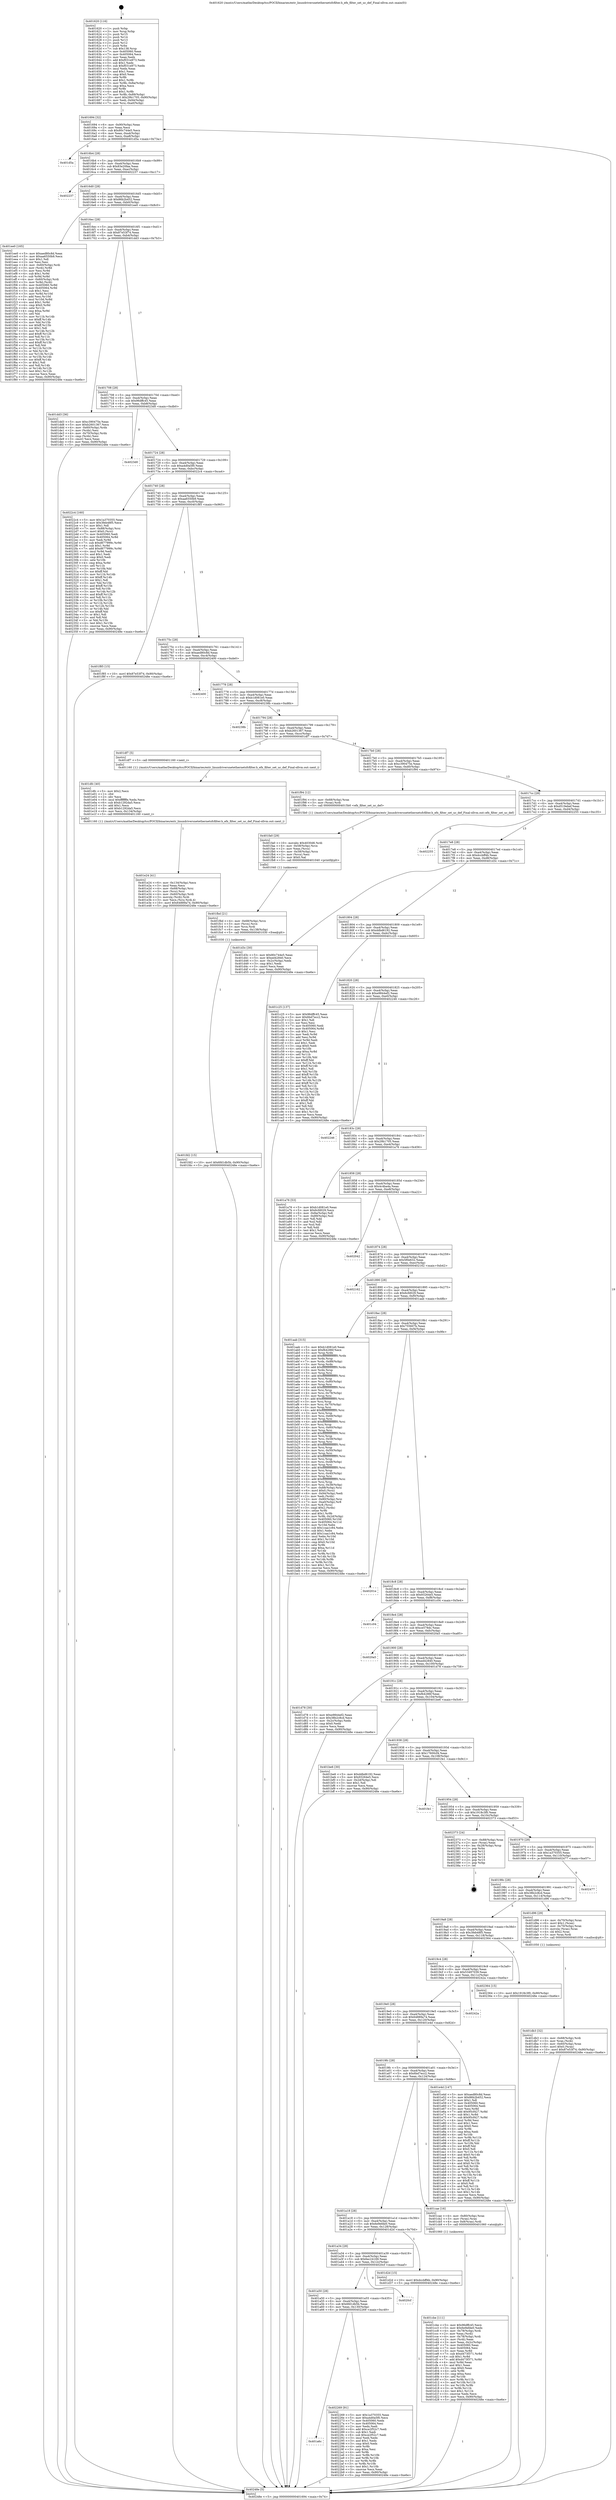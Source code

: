 digraph "0x401620" {
  label = "0x401620 (/mnt/c/Users/mathe/Desktop/tcc/POCII/binaries/extr_linuxdriversnetethernetsfcfilter.h_efx_filter_set_uc_def_Final-ollvm.out::main(0))"
  labelloc = "t"
  node[shape=record]

  Entry [label="",width=0.3,height=0.3,shape=circle,fillcolor=black,style=filled]
  "0x401694" [label="{
     0x401694 [32]\l
     | [instrs]\l
     &nbsp;&nbsp;0x401694 \<+6\>: mov -0x90(%rbp),%eax\l
     &nbsp;&nbsp;0x40169a \<+2\>: mov %eax,%ecx\l
     &nbsp;&nbsp;0x40169c \<+6\>: sub $0x80c744e5,%ecx\l
     &nbsp;&nbsp;0x4016a2 \<+6\>: mov %eax,-0xa4(%rbp)\l
     &nbsp;&nbsp;0x4016a8 \<+6\>: mov %ecx,-0xa8(%rbp)\l
     &nbsp;&nbsp;0x4016ae \<+6\>: je 0000000000401d5a \<main+0x73a\>\l
  }"]
  "0x401d5a" [label="{
     0x401d5a\l
  }", style=dashed]
  "0x4016b4" [label="{
     0x4016b4 [28]\l
     | [instrs]\l
     &nbsp;&nbsp;0x4016b4 \<+5\>: jmp 00000000004016b9 \<main+0x99\>\l
     &nbsp;&nbsp;0x4016b9 \<+6\>: mov -0xa4(%rbp),%eax\l
     &nbsp;&nbsp;0x4016bf \<+5\>: sub $0x83e20faa,%eax\l
     &nbsp;&nbsp;0x4016c4 \<+6\>: mov %eax,-0xac(%rbp)\l
     &nbsp;&nbsp;0x4016ca \<+6\>: je 0000000000402237 \<main+0xc17\>\l
  }"]
  Exit [label="",width=0.3,height=0.3,shape=circle,fillcolor=black,style=filled,peripheries=2]
  "0x402237" [label="{
     0x402237\l
  }", style=dashed]
  "0x4016d0" [label="{
     0x4016d0 [28]\l
     | [instrs]\l
     &nbsp;&nbsp;0x4016d0 \<+5\>: jmp 00000000004016d5 \<main+0xb5\>\l
     &nbsp;&nbsp;0x4016d5 \<+6\>: mov -0xa4(%rbp),%eax\l
     &nbsp;&nbsp;0x4016db \<+5\>: sub $0x86b2b452,%eax\l
     &nbsp;&nbsp;0x4016e0 \<+6\>: mov %eax,-0xb0(%rbp)\l
     &nbsp;&nbsp;0x4016e6 \<+6\>: je 0000000000401ee0 \<main+0x8c0\>\l
  }"]
  "0x401a6c" [label="{
     0x401a6c\l
  }", style=dashed]
  "0x401ee0" [label="{
     0x401ee0 [165]\l
     | [instrs]\l
     &nbsp;&nbsp;0x401ee0 \<+5\>: mov $0xaed80c8d,%eax\l
     &nbsp;&nbsp;0x401ee5 \<+5\>: mov $0xaa6550b9,%ecx\l
     &nbsp;&nbsp;0x401eea \<+2\>: mov $0x1,%dl\l
     &nbsp;&nbsp;0x401eec \<+2\>: xor %esi,%esi\l
     &nbsp;&nbsp;0x401eee \<+4\>: mov -0x60(%rbp),%rdi\l
     &nbsp;&nbsp;0x401ef2 \<+3\>: mov (%rdi),%r8d\l
     &nbsp;&nbsp;0x401ef5 \<+3\>: mov %esi,%r9d\l
     &nbsp;&nbsp;0x401ef8 \<+4\>: sub $0x1,%r9d\l
     &nbsp;&nbsp;0x401efc \<+3\>: sub %r9d,%r8d\l
     &nbsp;&nbsp;0x401eff \<+4\>: mov -0x60(%rbp),%rdi\l
     &nbsp;&nbsp;0x401f03 \<+3\>: mov %r8d,(%rdi)\l
     &nbsp;&nbsp;0x401f06 \<+8\>: mov 0x405060,%r8d\l
     &nbsp;&nbsp;0x401f0e \<+8\>: mov 0x405064,%r9d\l
     &nbsp;&nbsp;0x401f16 \<+3\>: sub $0x1,%esi\l
     &nbsp;&nbsp;0x401f19 \<+3\>: mov %r8d,%r10d\l
     &nbsp;&nbsp;0x401f1c \<+3\>: add %esi,%r10d\l
     &nbsp;&nbsp;0x401f1f \<+4\>: imul %r10d,%r8d\l
     &nbsp;&nbsp;0x401f23 \<+4\>: and $0x1,%r8d\l
     &nbsp;&nbsp;0x401f27 \<+4\>: cmp $0x0,%r8d\l
     &nbsp;&nbsp;0x401f2b \<+4\>: sete %r11b\l
     &nbsp;&nbsp;0x401f2f \<+4\>: cmp $0xa,%r9d\l
     &nbsp;&nbsp;0x401f33 \<+3\>: setl %bl\l
     &nbsp;&nbsp;0x401f36 \<+3\>: mov %r11b,%r14b\l
     &nbsp;&nbsp;0x401f39 \<+4\>: xor $0xff,%r14b\l
     &nbsp;&nbsp;0x401f3d \<+3\>: mov %bl,%r15b\l
     &nbsp;&nbsp;0x401f40 \<+4\>: xor $0xff,%r15b\l
     &nbsp;&nbsp;0x401f44 \<+3\>: xor $0x1,%dl\l
     &nbsp;&nbsp;0x401f47 \<+3\>: mov %r14b,%r12b\l
     &nbsp;&nbsp;0x401f4a \<+4\>: and $0xff,%r12b\l
     &nbsp;&nbsp;0x401f4e \<+3\>: and %dl,%r11b\l
     &nbsp;&nbsp;0x401f51 \<+3\>: mov %r15b,%r13b\l
     &nbsp;&nbsp;0x401f54 \<+4\>: and $0xff,%r13b\l
     &nbsp;&nbsp;0x401f58 \<+2\>: and %dl,%bl\l
     &nbsp;&nbsp;0x401f5a \<+3\>: or %r11b,%r12b\l
     &nbsp;&nbsp;0x401f5d \<+3\>: or %bl,%r13b\l
     &nbsp;&nbsp;0x401f60 \<+3\>: xor %r13b,%r12b\l
     &nbsp;&nbsp;0x401f63 \<+3\>: or %r15b,%r14b\l
     &nbsp;&nbsp;0x401f66 \<+4\>: xor $0xff,%r14b\l
     &nbsp;&nbsp;0x401f6a \<+3\>: or $0x1,%dl\l
     &nbsp;&nbsp;0x401f6d \<+3\>: and %dl,%r14b\l
     &nbsp;&nbsp;0x401f70 \<+3\>: or %r14b,%r12b\l
     &nbsp;&nbsp;0x401f73 \<+4\>: test $0x1,%r12b\l
     &nbsp;&nbsp;0x401f77 \<+3\>: cmovne %ecx,%eax\l
     &nbsp;&nbsp;0x401f7a \<+6\>: mov %eax,-0x90(%rbp)\l
     &nbsp;&nbsp;0x401f80 \<+5\>: jmp 000000000040248e \<main+0xe6e\>\l
  }"]
  "0x4016ec" [label="{
     0x4016ec [28]\l
     | [instrs]\l
     &nbsp;&nbsp;0x4016ec \<+5\>: jmp 00000000004016f1 \<main+0xd1\>\l
     &nbsp;&nbsp;0x4016f1 \<+6\>: mov -0xa4(%rbp),%eax\l
     &nbsp;&nbsp;0x4016f7 \<+5\>: sub $0x87e53f74,%eax\l
     &nbsp;&nbsp;0x4016fc \<+6\>: mov %eax,-0xb4(%rbp)\l
     &nbsp;&nbsp;0x401702 \<+6\>: je 0000000000401dd3 \<main+0x7b3\>\l
  }"]
  "0x402269" [label="{
     0x402269 [91]\l
     | [instrs]\l
     &nbsp;&nbsp;0x402269 \<+5\>: mov $0x1a370355,%eax\l
     &nbsp;&nbsp;0x40226e \<+5\>: mov $0xa4d0a5f0,%ecx\l
     &nbsp;&nbsp;0x402273 \<+7\>: mov 0x405060,%edx\l
     &nbsp;&nbsp;0x40227a \<+7\>: mov 0x405064,%esi\l
     &nbsp;&nbsp;0x402281 \<+2\>: mov %edx,%edi\l
     &nbsp;&nbsp;0x402283 \<+6\>: add $0xce2f52c7,%edi\l
     &nbsp;&nbsp;0x402289 \<+3\>: sub $0x1,%edi\l
     &nbsp;&nbsp;0x40228c \<+6\>: sub $0xce2f52c7,%edi\l
     &nbsp;&nbsp;0x402292 \<+3\>: imul %edi,%edx\l
     &nbsp;&nbsp;0x402295 \<+3\>: and $0x1,%edx\l
     &nbsp;&nbsp;0x402298 \<+3\>: cmp $0x0,%edx\l
     &nbsp;&nbsp;0x40229b \<+4\>: sete %r8b\l
     &nbsp;&nbsp;0x40229f \<+3\>: cmp $0xa,%esi\l
     &nbsp;&nbsp;0x4022a2 \<+4\>: setl %r9b\l
     &nbsp;&nbsp;0x4022a6 \<+3\>: mov %r8b,%r10b\l
     &nbsp;&nbsp;0x4022a9 \<+3\>: and %r9b,%r10b\l
     &nbsp;&nbsp;0x4022ac \<+3\>: xor %r9b,%r8b\l
     &nbsp;&nbsp;0x4022af \<+3\>: or %r8b,%r10b\l
     &nbsp;&nbsp;0x4022b2 \<+4\>: test $0x1,%r10b\l
     &nbsp;&nbsp;0x4022b6 \<+3\>: cmovne %ecx,%eax\l
     &nbsp;&nbsp;0x4022b9 \<+6\>: mov %eax,-0x90(%rbp)\l
     &nbsp;&nbsp;0x4022bf \<+5\>: jmp 000000000040248e \<main+0xe6e\>\l
  }"]
  "0x401dd3" [label="{
     0x401dd3 [36]\l
     | [instrs]\l
     &nbsp;&nbsp;0x401dd3 \<+5\>: mov $0xc390475e,%eax\l
     &nbsp;&nbsp;0x401dd8 \<+5\>: mov $0xb2601367,%ecx\l
     &nbsp;&nbsp;0x401ddd \<+4\>: mov -0x60(%rbp),%rdx\l
     &nbsp;&nbsp;0x401de1 \<+2\>: mov (%rdx),%esi\l
     &nbsp;&nbsp;0x401de3 \<+4\>: mov -0x70(%rbp),%rdx\l
     &nbsp;&nbsp;0x401de7 \<+2\>: cmp (%rdx),%esi\l
     &nbsp;&nbsp;0x401de9 \<+3\>: cmovl %ecx,%eax\l
     &nbsp;&nbsp;0x401dec \<+6\>: mov %eax,-0x90(%rbp)\l
     &nbsp;&nbsp;0x401df2 \<+5\>: jmp 000000000040248e \<main+0xe6e\>\l
  }"]
  "0x401708" [label="{
     0x401708 [28]\l
     | [instrs]\l
     &nbsp;&nbsp;0x401708 \<+5\>: jmp 000000000040170d \<main+0xed\>\l
     &nbsp;&nbsp;0x40170d \<+6\>: mov -0xa4(%rbp),%eax\l
     &nbsp;&nbsp;0x401713 \<+5\>: sub $0x96dffc45,%eax\l
     &nbsp;&nbsp;0x401718 \<+6\>: mov %eax,-0xb8(%rbp)\l
     &nbsp;&nbsp;0x40171e \<+6\>: je 00000000004023d0 \<main+0xdb0\>\l
  }"]
  "0x401a50" [label="{
     0x401a50 [28]\l
     | [instrs]\l
     &nbsp;&nbsp;0x401a50 \<+5\>: jmp 0000000000401a55 \<main+0x435\>\l
     &nbsp;&nbsp;0x401a55 \<+6\>: mov -0xa4(%rbp),%eax\l
     &nbsp;&nbsp;0x401a5b \<+5\>: sub $0x6fd1db5b,%eax\l
     &nbsp;&nbsp;0x401a60 \<+6\>: mov %eax,-0x130(%rbp)\l
     &nbsp;&nbsp;0x401a66 \<+6\>: je 0000000000402269 \<main+0xc49\>\l
  }"]
  "0x4023d0" [label="{
     0x4023d0\l
  }", style=dashed]
  "0x401724" [label="{
     0x401724 [28]\l
     | [instrs]\l
     &nbsp;&nbsp;0x401724 \<+5\>: jmp 0000000000401729 \<main+0x109\>\l
     &nbsp;&nbsp;0x401729 \<+6\>: mov -0xa4(%rbp),%eax\l
     &nbsp;&nbsp;0x40172f \<+5\>: sub $0xa4d0a5f0,%eax\l
     &nbsp;&nbsp;0x401734 \<+6\>: mov %eax,-0xbc(%rbp)\l
     &nbsp;&nbsp;0x40173a \<+6\>: je 00000000004022c4 \<main+0xca4\>\l
  }"]
  "0x4020cf" [label="{
     0x4020cf\l
  }", style=dashed]
  "0x4022c4" [label="{
     0x4022c4 [160]\l
     | [instrs]\l
     &nbsp;&nbsp;0x4022c4 \<+5\>: mov $0x1a370355,%eax\l
     &nbsp;&nbsp;0x4022c9 \<+5\>: mov $0x3feb48f5,%ecx\l
     &nbsp;&nbsp;0x4022ce \<+2\>: mov $0x1,%dl\l
     &nbsp;&nbsp;0x4022d0 \<+7\>: mov -0x88(%rbp),%rsi\l
     &nbsp;&nbsp;0x4022d7 \<+6\>: movl $0x0,(%rsi)\l
     &nbsp;&nbsp;0x4022dd \<+7\>: mov 0x405060,%edi\l
     &nbsp;&nbsp;0x4022e4 \<+8\>: mov 0x405064,%r8d\l
     &nbsp;&nbsp;0x4022ec \<+3\>: mov %edi,%r9d\l
     &nbsp;&nbsp;0x4022ef \<+7\>: sub $0xd677999c,%r9d\l
     &nbsp;&nbsp;0x4022f6 \<+4\>: sub $0x1,%r9d\l
     &nbsp;&nbsp;0x4022fa \<+7\>: add $0xd677999c,%r9d\l
     &nbsp;&nbsp;0x402301 \<+4\>: imul %r9d,%edi\l
     &nbsp;&nbsp;0x402305 \<+3\>: and $0x1,%edi\l
     &nbsp;&nbsp;0x402308 \<+3\>: cmp $0x0,%edi\l
     &nbsp;&nbsp;0x40230b \<+4\>: sete %r10b\l
     &nbsp;&nbsp;0x40230f \<+4\>: cmp $0xa,%r8d\l
     &nbsp;&nbsp;0x402313 \<+4\>: setl %r11b\l
     &nbsp;&nbsp;0x402317 \<+3\>: mov %r10b,%bl\l
     &nbsp;&nbsp;0x40231a \<+3\>: xor $0xff,%bl\l
     &nbsp;&nbsp;0x40231d \<+3\>: mov %r11b,%r14b\l
     &nbsp;&nbsp;0x402320 \<+4\>: xor $0xff,%r14b\l
     &nbsp;&nbsp;0x402324 \<+3\>: xor $0x1,%dl\l
     &nbsp;&nbsp;0x402327 \<+3\>: mov %bl,%r15b\l
     &nbsp;&nbsp;0x40232a \<+4\>: and $0xff,%r15b\l
     &nbsp;&nbsp;0x40232e \<+3\>: and %dl,%r10b\l
     &nbsp;&nbsp;0x402331 \<+3\>: mov %r14b,%r12b\l
     &nbsp;&nbsp;0x402334 \<+4\>: and $0xff,%r12b\l
     &nbsp;&nbsp;0x402338 \<+3\>: and %dl,%r11b\l
     &nbsp;&nbsp;0x40233b \<+3\>: or %r10b,%r15b\l
     &nbsp;&nbsp;0x40233e \<+3\>: or %r11b,%r12b\l
     &nbsp;&nbsp;0x402341 \<+3\>: xor %r12b,%r15b\l
     &nbsp;&nbsp;0x402344 \<+3\>: or %r14b,%bl\l
     &nbsp;&nbsp;0x402347 \<+3\>: xor $0xff,%bl\l
     &nbsp;&nbsp;0x40234a \<+3\>: or $0x1,%dl\l
     &nbsp;&nbsp;0x40234d \<+2\>: and %dl,%bl\l
     &nbsp;&nbsp;0x40234f \<+3\>: or %bl,%r15b\l
     &nbsp;&nbsp;0x402352 \<+4\>: test $0x1,%r15b\l
     &nbsp;&nbsp;0x402356 \<+3\>: cmovne %ecx,%eax\l
     &nbsp;&nbsp;0x402359 \<+6\>: mov %eax,-0x90(%rbp)\l
     &nbsp;&nbsp;0x40235f \<+5\>: jmp 000000000040248e \<main+0xe6e\>\l
  }"]
  "0x401740" [label="{
     0x401740 [28]\l
     | [instrs]\l
     &nbsp;&nbsp;0x401740 \<+5\>: jmp 0000000000401745 \<main+0x125\>\l
     &nbsp;&nbsp;0x401745 \<+6\>: mov -0xa4(%rbp),%eax\l
     &nbsp;&nbsp;0x40174b \<+5\>: sub $0xaa6550b9,%eax\l
     &nbsp;&nbsp;0x401750 \<+6\>: mov %eax,-0xc0(%rbp)\l
     &nbsp;&nbsp;0x401756 \<+6\>: je 0000000000401f85 \<main+0x965\>\l
  }"]
  "0x401fd2" [label="{
     0x401fd2 [15]\l
     | [instrs]\l
     &nbsp;&nbsp;0x401fd2 \<+10\>: movl $0x6fd1db5b,-0x90(%rbp)\l
     &nbsp;&nbsp;0x401fdc \<+5\>: jmp 000000000040248e \<main+0xe6e\>\l
  }"]
  "0x401f85" [label="{
     0x401f85 [15]\l
     | [instrs]\l
     &nbsp;&nbsp;0x401f85 \<+10\>: movl $0x87e53f74,-0x90(%rbp)\l
     &nbsp;&nbsp;0x401f8f \<+5\>: jmp 000000000040248e \<main+0xe6e\>\l
  }"]
  "0x40175c" [label="{
     0x40175c [28]\l
     | [instrs]\l
     &nbsp;&nbsp;0x40175c \<+5\>: jmp 0000000000401761 \<main+0x141\>\l
     &nbsp;&nbsp;0x401761 \<+6\>: mov -0xa4(%rbp),%eax\l
     &nbsp;&nbsp;0x401767 \<+5\>: sub $0xaed80c8d,%eax\l
     &nbsp;&nbsp;0x40176c \<+6\>: mov %eax,-0xc4(%rbp)\l
     &nbsp;&nbsp;0x401772 \<+6\>: je 0000000000402400 \<main+0xde0\>\l
  }"]
  "0x401fbd" [label="{
     0x401fbd [21]\l
     | [instrs]\l
     &nbsp;&nbsp;0x401fbd \<+4\>: mov -0x68(%rbp),%rcx\l
     &nbsp;&nbsp;0x401fc1 \<+3\>: mov (%rcx),%rcx\l
     &nbsp;&nbsp;0x401fc4 \<+3\>: mov %rcx,%rdi\l
     &nbsp;&nbsp;0x401fc7 \<+6\>: mov %eax,-0x138(%rbp)\l
     &nbsp;&nbsp;0x401fcd \<+5\>: call 0000000000401030 \<free@plt\>\l
     | [calls]\l
     &nbsp;&nbsp;0x401030 \{1\} (unknown)\l
  }"]
  "0x402400" [label="{
     0x402400\l
  }", style=dashed]
  "0x401778" [label="{
     0x401778 [28]\l
     | [instrs]\l
     &nbsp;&nbsp;0x401778 \<+5\>: jmp 000000000040177d \<main+0x15d\>\l
     &nbsp;&nbsp;0x40177d \<+6\>: mov -0xa4(%rbp),%eax\l
     &nbsp;&nbsp;0x401783 \<+5\>: sub $0xb1d081e0,%eax\l
     &nbsp;&nbsp;0x401788 \<+6\>: mov %eax,-0xc8(%rbp)\l
     &nbsp;&nbsp;0x40178e \<+6\>: je 000000000040238b \<main+0xd6b\>\l
  }"]
  "0x401fa0" [label="{
     0x401fa0 [29]\l
     | [instrs]\l
     &nbsp;&nbsp;0x401fa0 \<+10\>: movabs $0x4030d6,%rdi\l
     &nbsp;&nbsp;0x401faa \<+4\>: mov -0x58(%rbp),%rcx\l
     &nbsp;&nbsp;0x401fae \<+2\>: mov %eax,(%rcx)\l
     &nbsp;&nbsp;0x401fb0 \<+4\>: mov -0x58(%rbp),%rcx\l
     &nbsp;&nbsp;0x401fb4 \<+2\>: mov (%rcx),%esi\l
     &nbsp;&nbsp;0x401fb6 \<+2\>: mov $0x0,%al\l
     &nbsp;&nbsp;0x401fb8 \<+5\>: call 0000000000401040 \<printf@plt\>\l
     | [calls]\l
     &nbsp;&nbsp;0x401040 \{1\} (unknown)\l
  }"]
  "0x40238b" [label="{
     0x40238b\l
  }", style=dashed]
  "0x401794" [label="{
     0x401794 [28]\l
     | [instrs]\l
     &nbsp;&nbsp;0x401794 \<+5\>: jmp 0000000000401799 \<main+0x179\>\l
     &nbsp;&nbsp;0x401799 \<+6\>: mov -0xa4(%rbp),%eax\l
     &nbsp;&nbsp;0x40179f \<+5\>: sub $0xb2601367,%eax\l
     &nbsp;&nbsp;0x4017a4 \<+6\>: mov %eax,-0xcc(%rbp)\l
     &nbsp;&nbsp;0x4017aa \<+6\>: je 0000000000401df7 \<main+0x7d7\>\l
  }"]
  "0x401e24" [label="{
     0x401e24 [41]\l
     | [instrs]\l
     &nbsp;&nbsp;0x401e24 \<+6\>: mov -0x134(%rbp),%ecx\l
     &nbsp;&nbsp;0x401e2a \<+3\>: imul %eax,%ecx\l
     &nbsp;&nbsp;0x401e2d \<+4\>: mov -0x68(%rbp),%rsi\l
     &nbsp;&nbsp;0x401e31 \<+3\>: mov (%rsi),%rsi\l
     &nbsp;&nbsp;0x401e34 \<+4\>: mov -0x60(%rbp),%rdi\l
     &nbsp;&nbsp;0x401e38 \<+3\>: movslq (%rdi),%rdi\l
     &nbsp;&nbsp;0x401e3b \<+3\>: mov %ecx,(%rsi,%rdi,4)\l
     &nbsp;&nbsp;0x401e3e \<+10\>: movl $0x64889a74,-0x90(%rbp)\l
     &nbsp;&nbsp;0x401e48 \<+5\>: jmp 000000000040248e \<main+0xe6e\>\l
  }"]
  "0x401df7" [label="{
     0x401df7 [5]\l
     | [instrs]\l
     &nbsp;&nbsp;0x401df7 \<+5\>: call 0000000000401160 \<next_i\>\l
     | [calls]\l
     &nbsp;&nbsp;0x401160 \{1\} (/mnt/c/Users/mathe/Desktop/tcc/POCII/binaries/extr_linuxdriversnetethernetsfcfilter.h_efx_filter_set_uc_def_Final-ollvm.out::next_i)\l
  }"]
  "0x4017b0" [label="{
     0x4017b0 [28]\l
     | [instrs]\l
     &nbsp;&nbsp;0x4017b0 \<+5\>: jmp 00000000004017b5 \<main+0x195\>\l
     &nbsp;&nbsp;0x4017b5 \<+6\>: mov -0xa4(%rbp),%eax\l
     &nbsp;&nbsp;0x4017bb \<+5\>: sub $0xc390475e,%eax\l
     &nbsp;&nbsp;0x4017c0 \<+6\>: mov %eax,-0xd0(%rbp)\l
     &nbsp;&nbsp;0x4017c6 \<+6\>: je 0000000000401f94 \<main+0x974\>\l
  }"]
  "0x401dfc" [label="{
     0x401dfc [40]\l
     | [instrs]\l
     &nbsp;&nbsp;0x401dfc \<+5\>: mov $0x2,%ecx\l
     &nbsp;&nbsp;0x401e01 \<+1\>: cltd\l
     &nbsp;&nbsp;0x401e02 \<+2\>: idiv %ecx\l
     &nbsp;&nbsp;0x401e04 \<+6\>: imul $0xfffffffe,%edx,%ecx\l
     &nbsp;&nbsp;0x401e0a \<+6\>: sub $0xb1292da5,%ecx\l
     &nbsp;&nbsp;0x401e10 \<+3\>: add $0x1,%ecx\l
     &nbsp;&nbsp;0x401e13 \<+6\>: add $0xb1292da5,%ecx\l
     &nbsp;&nbsp;0x401e19 \<+6\>: mov %ecx,-0x134(%rbp)\l
     &nbsp;&nbsp;0x401e1f \<+5\>: call 0000000000401160 \<next_i\>\l
     | [calls]\l
     &nbsp;&nbsp;0x401160 \{1\} (/mnt/c/Users/mathe/Desktop/tcc/POCII/binaries/extr_linuxdriversnetethernetsfcfilter.h_efx_filter_set_uc_def_Final-ollvm.out::next_i)\l
  }"]
  "0x401f94" [label="{
     0x401f94 [12]\l
     | [instrs]\l
     &nbsp;&nbsp;0x401f94 \<+4\>: mov -0x68(%rbp),%rax\l
     &nbsp;&nbsp;0x401f98 \<+3\>: mov (%rax),%rdi\l
     &nbsp;&nbsp;0x401f9b \<+5\>: call 00000000004015b0 \<efx_filter_set_uc_def\>\l
     | [calls]\l
     &nbsp;&nbsp;0x4015b0 \{1\} (/mnt/c/Users/mathe/Desktop/tcc/POCII/binaries/extr_linuxdriversnetethernetsfcfilter.h_efx_filter_set_uc_def_Final-ollvm.out::efx_filter_set_uc_def)\l
  }"]
  "0x4017cc" [label="{
     0x4017cc [28]\l
     | [instrs]\l
     &nbsp;&nbsp;0x4017cc \<+5\>: jmp 00000000004017d1 \<main+0x1b1\>\l
     &nbsp;&nbsp;0x4017d1 \<+6\>: mov -0xa4(%rbp),%eax\l
     &nbsp;&nbsp;0x4017d7 \<+5\>: sub $0xd519ebef,%eax\l
     &nbsp;&nbsp;0x4017dc \<+6\>: mov %eax,-0xd4(%rbp)\l
     &nbsp;&nbsp;0x4017e2 \<+6\>: je 0000000000402255 \<main+0xc35\>\l
  }"]
  "0x401db3" [label="{
     0x401db3 [32]\l
     | [instrs]\l
     &nbsp;&nbsp;0x401db3 \<+4\>: mov -0x68(%rbp),%rdi\l
     &nbsp;&nbsp;0x401db7 \<+3\>: mov %rax,(%rdi)\l
     &nbsp;&nbsp;0x401dba \<+4\>: mov -0x60(%rbp),%rax\l
     &nbsp;&nbsp;0x401dbe \<+6\>: movl $0x0,(%rax)\l
     &nbsp;&nbsp;0x401dc4 \<+10\>: movl $0x87e53f74,-0x90(%rbp)\l
     &nbsp;&nbsp;0x401dce \<+5\>: jmp 000000000040248e \<main+0xe6e\>\l
  }"]
  "0x402255" [label="{
     0x402255\l
  }", style=dashed]
  "0x4017e8" [label="{
     0x4017e8 [28]\l
     | [instrs]\l
     &nbsp;&nbsp;0x4017e8 \<+5\>: jmp 00000000004017ed \<main+0x1cd\>\l
     &nbsp;&nbsp;0x4017ed \<+6\>: mov -0xa4(%rbp),%eax\l
     &nbsp;&nbsp;0x4017f3 \<+5\>: sub $0xdccbff4b,%eax\l
     &nbsp;&nbsp;0x4017f8 \<+6\>: mov %eax,-0xd8(%rbp)\l
     &nbsp;&nbsp;0x4017fe \<+6\>: je 0000000000401d3c \<main+0x71c\>\l
  }"]
  "0x401a34" [label="{
     0x401a34 [28]\l
     | [instrs]\l
     &nbsp;&nbsp;0x401a34 \<+5\>: jmp 0000000000401a39 \<main+0x419\>\l
     &nbsp;&nbsp;0x401a39 \<+6\>: mov -0xa4(%rbp),%eax\l
     &nbsp;&nbsp;0x401a3f \<+5\>: sub $0x6ec24169,%eax\l
     &nbsp;&nbsp;0x401a44 \<+6\>: mov %eax,-0x12c(%rbp)\l
     &nbsp;&nbsp;0x401a4a \<+6\>: je 00000000004020cf \<main+0xaaf\>\l
  }"]
  "0x401d3c" [label="{
     0x401d3c [30]\l
     | [instrs]\l
     &nbsp;&nbsp;0x401d3c \<+5\>: mov $0x80c744e5,%eax\l
     &nbsp;&nbsp;0x401d41 \<+5\>: mov $0xed42840,%ecx\l
     &nbsp;&nbsp;0x401d46 \<+3\>: mov -0x2c(%rbp),%edx\l
     &nbsp;&nbsp;0x401d49 \<+3\>: cmp $0x1,%edx\l
     &nbsp;&nbsp;0x401d4c \<+3\>: cmovl %ecx,%eax\l
     &nbsp;&nbsp;0x401d4f \<+6\>: mov %eax,-0x90(%rbp)\l
     &nbsp;&nbsp;0x401d55 \<+5\>: jmp 000000000040248e \<main+0xe6e\>\l
  }"]
  "0x401804" [label="{
     0x401804 [28]\l
     | [instrs]\l
     &nbsp;&nbsp;0x401804 \<+5\>: jmp 0000000000401809 \<main+0x1e9\>\l
     &nbsp;&nbsp;0x401809 \<+6\>: mov -0xa4(%rbp),%eax\l
     &nbsp;&nbsp;0x40180f \<+5\>: sub $0xddbd6192,%eax\l
     &nbsp;&nbsp;0x401814 \<+6\>: mov %eax,-0xdc(%rbp)\l
     &nbsp;&nbsp;0x40181a \<+6\>: je 0000000000401c25 \<main+0x605\>\l
  }"]
  "0x401d2d" [label="{
     0x401d2d [15]\l
     | [instrs]\l
     &nbsp;&nbsp;0x401d2d \<+10\>: movl $0xdccbff4b,-0x90(%rbp)\l
     &nbsp;&nbsp;0x401d37 \<+5\>: jmp 000000000040248e \<main+0xe6e\>\l
  }"]
  "0x401c25" [label="{
     0x401c25 [137]\l
     | [instrs]\l
     &nbsp;&nbsp;0x401c25 \<+5\>: mov $0x96dffc45,%eax\l
     &nbsp;&nbsp;0x401c2a \<+5\>: mov $0x6bd7ecc2,%ecx\l
     &nbsp;&nbsp;0x401c2f \<+2\>: mov $0x1,%dl\l
     &nbsp;&nbsp;0x401c31 \<+2\>: xor %esi,%esi\l
     &nbsp;&nbsp;0x401c33 \<+7\>: mov 0x405060,%edi\l
     &nbsp;&nbsp;0x401c3a \<+8\>: mov 0x405064,%r8d\l
     &nbsp;&nbsp;0x401c42 \<+3\>: sub $0x1,%esi\l
     &nbsp;&nbsp;0x401c45 \<+3\>: mov %edi,%r9d\l
     &nbsp;&nbsp;0x401c48 \<+3\>: add %esi,%r9d\l
     &nbsp;&nbsp;0x401c4b \<+4\>: imul %r9d,%edi\l
     &nbsp;&nbsp;0x401c4f \<+3\>: and $0x1,%edi\l
     &nbsp;&nbsp;0x401c52 \<+3\>: cmp $0x0,%edi\l
     &nbsp;&nbsp;0x401c55 \<+4\>: sete %r10b\l
     &nbsp;&nbsp;0x401c59 \<+4\>: cmp $0xa,%r8d\l
     &nbsp;&nbsp;0x401c5d \<+4\>: setl %r11b\l
     &nbsp;&nbsp;0x401c61 \<+3\>: mov %r10b,%bl\l
     &nbsp;&nbsp;0x401c64 \<+3\>: xor $0xff,%bl\l
     &nbsp;&nbsp;0x401c67 \<+3\>: mov %r11b,%r14b\l
     &nbsp;&nbsp;0x401c6a \<+4\>: xor $0xff,%r14b\l
     &nbsp;&nbsp;0x401c6e \<+3\>: xor $0x1,%dl\l
     &nbsp;&nbsp;0x401c71 \<+3\>: mov %bl,%r15b\l
     &nbsp;&nbsp;0x401c74 \<+4\>: and $0xff,%r15b\l
     &nbsp;&nbsp;0x401c78 \<+3\>: and %dl,%r10b\l
     &nbsp;&nbsp;0x401c7b \<+3\>: mov %r14b,%r12b\l
     &nbsp;&nbsp;0x401c7e \<+4\>: and $0xff,%r12b\l
     &nbsp;&nbsp;0x401c82 \<+3\>: and %dl,%r11b\l
     &nbsp;&nbsp;0x401c85 \<+3\>: or %r10b,%r15b\l
     &nbsp;&nbsp;0x401c88 \<+3\>: or %r11b,%r12b\l
     &nbsp;&nbsp;0x401c8b \<+3\>: xor %r12b,%r15b\l
     &nbsp;&nbsp;0x401c8e \<+3\>: or %r14b,%bl\l
     &nbsp;&nbsp;0x401c91 \<+3\>: xor $0xff,%bl\l
     &nbsp;&nbsp;0x401c94 \<+3\>: or $0x1,%dl\l
     &nbsp;&nbsp;0x401c97 \<+2\>: and %dl,%bl\l
     &nbsp;&nbsp;0x401c99 \<+3\>: or %bl,%r15b\l
     &nbsp;&nbsp;0x401c9c \<+4\>: test $0x1,%r15b\l
     &nbsp;&nbsp;0x401ca0 \<+3\>: cmovne %ecx,%eax\l
     &nbsp;&nbsp;0x401ca3 \<+6\>: mov %eax,-0x90(%rbp)\l
     &nbsp;&nbsp;0x401ca9 \<+5\>: jmp 000000000040248e \<main+0xe6e\>\l
  }"]
  "0x401820" [label="{
     0x401820 [28]\l
     | [instrs]\l
     &nbsp;&nbsp;0x401820 \<+5\>: jmp 0000000000401825 \<main+0x205\>\l
     &nbsp;&nbsp;0x401825 \<+6\>: mov -0xa4(%rbp),%eax\l
     &nbsp;&nbsp;0x40182b \<+5\>: sub $0xe9844ef2,%eax\l
     &nbsp;&nbsp;0x401830 \<+6\>: mov %eax,-0xe0(%rbp)\l
     &nbsp;&nbsp;0x401836 \<+6\>: je 0000000000402246 \<main+0xc26\>\l
  }"]
  "0x401cbe" [label="{
     0x401cbe [111]\l
     | [instrs]\l
     &nbsp;&nbsp;0x401cbe \<+5\>: mov $0x96dffc45,%ecx\l
     &nbsp;&nbsp;0x401cc3 \<+5\>: mov $0x6e9efde0,%edx\l
     &nbsp;&nbsp;0x401cc8 \<+4\>: mov -0x78(%rbp),%rdi\l
     &nbsp;&nbsp;0x401ccc \<+2\>: mov %eax,(%rdi)\l
     &nbsp;&nbsp;0x401cce \<+4\>: mov -0x78(%rbp),%rdi\l
     &nbsp;&nbsp;0x401cd2 \<+2\>: mov (%rdi),%eax\l
     &nbsp;&nbsp;0x401cd4 \<+3\>: mov %eax,-0x2c(%rbp)\l
     &nbsp;&nbsp;0x401cd7 \<+7\>: mov 0x405060,%eax\l
     &nbsp;&nbsp;0x401cde \<+7\>: mov 0x405064,%esi\l
     &nbsp;&nbsp;0x401ce5 \<+3\>: mov %eax,%r8d\l
     &nbsp;&nbsp;0x401ce8 \<+7\>: sub $0xd473f371,%r8d\l
     &nbsp;&nbsp;0x401cef \<+4\>: sub $0x1,%r8d\l
     &nbsp;&nbsp;0x401cf3 \<+7\>: add $0xd473f371,%r8d\l
     &nbsp;&nbsp;0x401cfa \<+4\>: imul %r8d,%eax\l
     &nbsp;&nbsp;0x401cfe \<+3\>: and $0x1,%eax\l
     &nbsp;&nbsp;0x401d01 \<+3\>: cmp $0x0,%eax\l
     &nbsp;&nbsp;0x401d04 \<+4\>: sete %r9b\l
     &nbsp;&nbsp;0x401d08 \<+3\>: cmp $0xa,%esi\l
     &nbsp;&nbsp;0x401d0b \<+4\>: setl %r10b\l
     &nbsp;&nbsp;0x401d0f \<+3\>: mov %r9b,%r11b\l
     &nbsp;&nbsp;0x401d12 \<+3\>: and %r10b,%r11b\l
     &nbsp;&nbsp;0x401d15 \<+3\>: xor %r10b,%r9b\l
     &nbsp;&nbsp;0x401d18 \<+3\>: or %r9b,%r11b\l
     &nbsp;&nbsp;0x401d1b \<+4\>: test $0x1,%r11b\l
     &nbsp;&nbsp;0x401d1f \<+3\>: cmovne %edx,%ecx\l
     &nbsp;&nbsp;0x401d22 \<+6\>: mov %ecx,-0x90(%rbp)\l
     &nbsp;&nbsp;0x401d28 \<+5\>: jmp 000000000040248e \<main+0xe6e\>\l
  }"]
  "0x402246" [label="{
     0x402246\l
  }", style=dashed]
  "0x40183c" [label="{
     0x40183c [28]\l
     | [instrs]\l
     &nbsp;&nbsp;0x40183c \<+5\>: jmp 0000000000401841 \<main+0x221\>\l
     &nbsp;&nbsp;0x401841 \<+6\>: mov -0xa4(%rbp),%eax\l
     &nbsp;&nbsp;0x401847 \<+5\>: sub $0x29b1705,%eax\l
     &nbsp;&nbsp;0x40184c \<+6\>: mov %eax,-0xe4(%rbp)\l
     &nbsp;&nbsp;0x401852 \<+6\>: je 0000000000401a76 \<main+0x456\>\l
  }"]
  "0x401a18" [label="{
     0x401a18 [28]\l
     | [instrs]\l
     &nbsp;&nbsp;0x401a18 \<+5\>: jmp 0000000000401a1d \<main+0x3fd\>\l
     &nbsp;&nbsp;0x401a1d \<+6\>: mov -0xa4(%rbp),%eax\l
     &nbsp;&nbsp;0x401a23 \<+5\>: sub $0x6e9efde0,%eax\l
     &nbsp;&nbsp;0x401a28 \<+6\>: mov %eax,-0x128(%rbp)\l
     &nbsp;&nbsp;0x401a2e \<+6\>: je 0000000000401d2d \<main+0x70d\>\l
  }"]
  "0x401a76" [label="{
     0x401a76 [53]\l
     | [instrs]\l
     &nbsp;&nbsp;0x401a76 \<+5\>: mov $0xb1d081e0,%eax\l
     &nbsp;&nbsp;0x401a7b \<+5\>: mov $0x6cfd029,%ecx\l
     &nbsp;&nbsp;0x401a80 \<+6\>: mov -0x8a(%rbp),%dl\l
     &nbsp;&nbsp;0x401a86 \<+7\>: mov -0x89(%rbp),%sil\l
     &nbsp;&nbsp;0x401a8d \<+3\>: mov %dl,%dil\l
     &nbsp;&nbsp;0x401a90 \<+3\>: and %sil,%dil\l
     &nbsp;&nbsp;0x401a93 \<+3\>: xor %sil,%dl\l
     &nbsp;&nbsp;0x401a96 \<+3\>: or %dl,%dil\l
     &nbsp;&nbsp;0x401a99 \<+4\>: test $0x1,%dil\l
     &nbsp;&nbsp;0x401a9d \<+3\>: cmovne %ecx,%eax\l
     &nbsp;&nbsp;0x401aa0 \<+6\>: mov %eax,-0x90(%rbp)\l
     &nbsp;&nbsp;0x401aa6 \<+5\>: jmp 000000000040248e \<main+0xe6e\>\l
  }"]
  "0x401858" [label="{
     0x401858 [28]\l
     | [instrs]\l
     &nbsp;&nbsp;0x401858 \<+5\>: jmp 000000000040185d \<main+0x23d\>\l
     &nbsp;&nbsp;0x40185d \<+6\>: mov -0xa4(%rbp),%eax\l
     &nbsp;&nbsp;0x401863 \<+5\>: sub $0x4c4ba4a,%eax\l
     &nbsp;&nbsp;0x401868 \<+6\>: mov %eax,-0xe8(%rbp)\l
     &nbsp;&nbsp;0x40186e \<+6\>: je 0000000000402042 \<main+0xa22\>\l
  }"]
  "0x40248e" [label="{
     0x40248e [5]\l
     | [instrs]\l
     &nbsp;&nbsp;0x40248e \<+5\>: jmp 0000000000401694 \<main+0x74\>\l
  }"]
  "0x401620" [label="{
     0x401620 [116]\l
     | [instrs]\l
     &nbsp;&nbsp;0x401620 \<+1\>: push %rbp\l
     &nbsp;&nbsp;0x401621 \<+3\>: mov %rsp,%rbp\l
     &nbsp;&nbsp;0x401624 \<+2\>: push %r15\l
     &nbsp;&nbsp;0x401626 \<+2\>: push %r14\l
     &nbsp;&nbsp;0x401628 \<+2\>: push %r13\l
     &nbsp;&nbsp;0x40162a \<+2\>: push %r12\l
     &nbsp;&nbsp;0x40162c \<+1\>: push %rbx\l
     &nbsp;&nbsp;0x40162d \<+7\>: sub $0x138,%rsp\l
     &nbsp;&nbsp;0x401634 \<+7\>: mov 0x405060,%eax\l
     &nbsp;&nbsp;0x40163b \<+7\>: mov 0x405064,%ecx\l
     &nbsp;&nbsp;0x401642 \<+2\>: mov %eax,%edx\l
     &nbsp;&nbsp;0x401644 \<+6\>: add $0xf031e973,%edx\l
     &nbsp;&nbsp;0x40164a \<+3\>: sub $0x1,%edx\l
     &nbsp;&nbsp;0x40164d \<+6\>: sub $0xf031e973,%edx\l
     &nbsp;&nbsp;0x401653 \<+3\>: imul %edx,%eax\l
     &nbsp;&nbsp;0x401656 \<+3\>: and $0x1,%eax\l
     &nbsp;&nbsp;0x401659 \<+3\>: cmp $0x0,%eax\l
     &nbsp;&nbsp;0x40165c \<+4\>: sete %r8b\l
     &nbsp;&nbsp;0x401660 \<+4\>: and $0x1,%r8b\l
     &nbsp;&nbsp;0x401664 \<+7\>: mov %r8b,-0x8a(%rbp)\l
     &nbsp;&nbsp;0x40166b \<+3\>: cmp $0xa,%ecx\l
     &nbsp;&nbsp;0x40166e \<+4\>: setl %r8b\l
     &nbsp;&nbsp;0x401672 \<+4\>: and $0x1,%r8b\l
     &nbsp;&nbsp;0x401676 \<+7\>: mov %r8b,-0x89(%rbp)\l
     &nbsp;&nbsp;0x40167d \<+10\>: movl $0x29b1705,-0x90(%rbp)\l
     &nbsp;&nbsp;0x401687 \<+6\>: mov %edi,-0x94(%rbp)\l
     &nbsp;&nbsp;0x40168d \<+7\>: mov %rsi,-0xa0(%rbp)\l
  }"]
  "0x401cae" [label="{
     0x401cae [16]\l
     | [instrs]\l
     &nbsp;&nbsp;0x401cae \<+4\>: mov -0x80(%rbp),%rax\l
     &nbsp;&nbsp;0x401cb2 \<+3\>: mov (%rax),%rax\l
     &nbsp;&nbsp;0x401cb5 \<+4\>: mov 0x8(%rax),%rdi\l
     &nbsp;&nbsp;0x401cb9 \<+5\>: call 0000000000401060 \<atoi@plt\>\l
     | [calls]\l
     &nbsp;&nbsp;0x401060 \{1\} (unknown)\l
  }"]
  "0x402042" [label="{
     0x402042\l
  }", style=dashed]
  "0x401874" [label="{
     0x401874 [28]\l
     | [instrs]\l
     &nbsp;&nbsp;0x401874 \<+5\>: jmp 0000000000401879 \<main+0x259\>\l
     &nbsp;&nbsp;0x401879 \<+6\>: mov -0xa4(%rbp),%eax\l
     &nbsp;&nbsp;0x40187f \<+5\>: sub $0x5f0e632,%eax\l
     &nbsp;&nbsp;0x401884 \<+6\>: mov %eax,-0xec(%rbp)\l
     &nbsp;&nbsp;0x40188a \<+6\>: je 0000000000402162 \<main+0xb42\>\l
  }"]
  "0x4019fc" [label="{
     0x4019fc [28]\l
     | [instrs]\l
     &nbsp;&nbsp;0x4019fc \<+5\>: jmp 0000000000401a01 \<main+0x3e1\>\l
     &nbsp;&nbsp;0x401a01 \<+6\>: mov -0xa4(%rbp),%eax\l
     &nbsp;&nbsp;0x401a07 \<+5\>: sub $0x6bd7ecc2,%eax\l
     &nbsp;&nbsp;0x401a0c \<+6\>: mov %eax,-0x124(%rbp)\l
     &nbsp;&nbsp;0x401a12 \<+6\>: je 0000000000401cae \<main+0x68e\>\l
  }"]
  "0x402162" [label="{
     0x402162\l
  }", style=dashed]
  "0x401890" [label="{
     0x401890 [28]\l
     | [instrs]\l
     &nbsp;&nbsp;0x401890 \<+5\>: jmp 0000000000401895 \<main+0x275\>\l
     &nbsp;&nbsp;0x401895 \<+6\>: mov -0xa4(%rbp),%eax\l
     &nbsp;&nbsp;0x40189b \<+5\>: sub $0x6cfd029,%eax\l
     &nbsp;&nbsp;0x4018a0 \<+6\>: mov %eax,-0xf0(%rbp)\l
     &nbsp;&nbsp;0x4018a6 \<+6\>: je 0000000000401aab \<main+0x48b\>\l
  }"]
  "0x401e4d" [label="{
     0x401e4d [147]\l
     | [instrs]\l
     &nbsp;&nbsp;0x401e4d \<+5\>: mov $0xaed80c8d,%eax\l
     &nbsp;&nbsp;0x401e52 \<+5\>: mov $0x86b2b452,%ecx\l
     &nbsp;&nbsp;0x401e57 \<+2\>: mov $0x1,%dl\l
     &nbsp;&nbsp;0x401e59 \<+7\>: mov 0x405060,%esi\l
     &nbsp;&nbsp;0x401e60 \<+7\>: mov 0x405064,%edi\l
     &nbsp;&nbsp;0x401e67 \<+3\>: mov %esi,%r8d\l
     &nbsp;&nbsp;0x401e6a \<+7\>: add $0x95cf427,%r8d\l
     &nbsp;&nbsp;0x401e71 \<+4\>: sub $0x1,%r8d\l
     &nbsp;&nbsp;0x401e75 \<+7\>: sub $0x95cf427,%r8d\l
     &nbsp;&nbsp;0x401e7c \<+4\>: imul %r8d,%esi\l
     &nbsp;&nbsp;0x401e80 \<+3\>: and $0x1,%esi\l
     &nbsp;&nbsp;0x401e83 \<+3\>: cmp $0x0,%esi\l
     &nbsp;&nbsp;0x401e86 \<+4\>: sete %r9b\l
     &nbsp;&nbsp;0x401e8a \<+3\>: cmp $0xa,%edi\l
     &nbsp;&nbsp;0x401e8d \<+4\>: setl %r10b\l
     &nbsp;&nbsp;0x401e91 \<+3\>: mov %r9b,%r11b\l
     &nbsp;&nbsp;0x401e94 \<+4\>: xor $0xff,%r11b\l
     &nbsp;&nbsp;0x401e98 \<+3\>: mov %r10b,%bl\l
     &nbsp;&nbsp;0x401e9b \<+3\>: xor $0xff,%bl\l
     &nbsp;&nbsp;0x401e9e \<+3\>: xor $0x0,%dl\l
     &nbsp;&nbsp;0x401ea1 \<+3\>: mov %r11b,%r14b\l
     &nbsp;&nbsp;0x401ea4 \<+4\>: and $0x0,%r14b\l
     &nbsp;&nbsp;0x401ea8 \<+3\>: and %dl,%r9b\l
     &nbsp;&nbsp;0x401eab \<+3\>: mov %bl,%r15b\l
     &nbsp;&nbsp;0x401eae \<+4\>: and $0x0,%r15b\l
     &nbsp;&nbsp;0x401eb2 \<+3\>: and %dl,%r10b\l
     &nbsp;&nbsp;0x401eb5 \<+3\>: or %r9b,%r14b\l
     &nbsp;&nbsp;0x401eb8 \<+3\>: or %r10b,%r15b\l
     &nbsp;&nbsp;0x401ebb \<+3\>: xor %r15b,%r14b\l
     &nbsp;&nbsp;0x401ebe \<+3\>: or %bl,%r11b\l
     &nbsp;&nbsp;0x401ec1 \<+4\>: xor $0xff,%r11b\l
     &nbsp;&nbsp;0x401ec5 \<+3\>: or $0x0,%dl\l
     &nbsp;&nbsp;0x401ec8 \<+3\>: and %dl,%r11b\l
     &nbsp;&nbsp;0x401ecb \<+3\>: or %r11b,%r14b\l
     &nbsp;&nbsp;0x401ece \<+4\>: test $0x1,%r14b\l
     &nbsp;&nbsp;0x401ed2 \<+3\>: cmovne %ecx,%eax\l
     &nbsp;&nbsp;0x401ed5 \<+6\>: mov %eax,-0x90(%rbp)\l
     &nbsp;&nbsp;0x401edb \<+5\>: jmp 000000000040248e \<main+0xe6e\>\l
  }"]
  "0x401aab" [label="{
     0x401aab [315]\l
     | [instrs]\l
     &nbsp;&nbsp;0x401aab \<+5\>: mov $0xb1d081e0,%eax\l
     &nbsp;&nbsp;0x401ab0 \<+5\>: mov $0xfb4286f,%ecx\l
     &nbsp;&nbsp;0x401ab5 \<+3\>: mov %rsp,%rdx\l
     &nbsp;&nbsp;0x401ab8 \<+4\>: add $0xfffffffffffffff0,%rdx\l
     &nbsp;&nbsp;0x401abc \<+3\>: mov %rdx,%rsp\l
     &nbsp;&nbsp;0x401abf \<+7\>: mov %rdx,-0x88(%rbp)\l
     &nbsp;&nbsp;0x401ac6 \<+3\>: mov %rsp,%rdx\l
     &nbsp;&nbsp;0x401ac9 \<+4\>: add $0xfffffffffffffff0,%rdx\l
     &nbsp;&nbsp;0x401acd \<+3\>: mov %rdx,%rsp\l
     &nbsp;&nbsp;0x401ad0 \<+3\>: mov %rsp,%rsi\l
     &nbsp;&nbsp;0x401ad3 \<+4\>: add $0xfffffffffffffff0,%rsi\l
     &nbsp;&nbsp;0x401ad7 \<+3\>: mov %rsi,%rsp\l
     &nbsp;&nbsp;0x401ada \<+4\>: mov %rsi,-0x80(%rbp)\l
     &nbsp;&nbsp;0x401ade \<+3\>: mov %rsp,%rsi\l
     &nbsp;&nbsp;0x401ae1 \<+4\>: add $0xfffffffffffffff0,%rsi\l
     &nbsp;&nbsp;0x401ae5 \<+3\>: mov %rsi,%rsp\l
     &nbsp;&nbsp;0x401ae8 \<+4\>: mov %rsi,-0x78(%rbp)\l
     &nbsp;&nbsp;0x401aec \<+3\>: mov %rsp,%rsi\l
     &nbsp;&nbsp;0x401aef \<+4\>: add $0xfffffffffffffff0,%rsi\l
     &nbsp;&nbsp;0x401af3 \<+3\>: mov %rsi,%rsp\l
     &nbsp;&nbsp;0x401af6 \<+4\>: mov %rsi,-0x70(%rbp)\l
     &nbsp;&nbsp;0x401afa \<+3\>: mov %rsp,%rsi\l
     &nbsp;&nbsp;0x401afd \<+4\>: add $0xfffffffffffffff0,%rsi\l
     &nbsp;&nbsp;0x401b01 \<+3\>: mov %rsi,%rsp\l
     &nbsp;&nbsp;0x401b04 \<+4\>: mov %rsi,-0x68(%rbp)\l
     &nbsp;&nbsp;0x401b08 \<+3\>: mov %rsp,%rsi\l
     &nbsp;&nbsp;0x401b0b \<+4\>: add $0xfffffffffffffff0,%rsi\l
     &nbsp;&nbsp;0x401b0f \<+3\>: mov %rsi,%rsp\l
     &nbsp;&nbsp;0x401b12 \<+4\>: mov %rsi,-0x60(%rbp)\l
     &nbsp;&nbsp;0x401b16 \<+3\>: mov %rsp,%rsi\l
     &nbsp;&nbsp;0x401b19 \<+4\>: add $0xfffffffffffffff0,%rsi\l
     &nbsp;&nbsp;0x401b1d \<+3\>: mov %rsi,%rsp\l
     &nbsp;&nbsp;0x401b20 \<+4\>: mov %rsi,-0x58(%rbp)\l
     &nbsp;&nbsp;0x401b24 \<+3\>: mov %rsp,%rsi\l
     &nbsp;&nbsp;0x401b27 \<+4\>: add $0xfffffffffffffff0,%rsi\l
     &nbsp;&nbsp;0x401b2b \<+3\>: mov %rsi,%rsp\l
     &nbsp;&nbsp;0x401b2e \<+4\>: mov %rsi,-0x50(%rbp)\l
     &nbsp;&nbsp;0x401b32 \<+3\>: mov %rsp,%rsi\l
     &nbsp;&nbsp;0x401b35 \<+4\>: add $0xfffffffffffffff0,%rsi\l
     &nbsp;&nbsp;0x401b39 \<+3\>: mov %rsi,%rsp\l
     &nbsp;&nbsp;0x401b3c \<+4\>: mov %rsi,-0x48(%rbp)\l
     &nbsp;&nbsp;0x401b40 \<+3\>: mov %rsp,%rsi\l
     &nbsp;&nbsp;0x401b43 \<+4\>: add $0xfffffffffffffff0,%rsi\l
     &nbsp;&nbsp;0x401b47 \<+3\>: mov %rsi,%rsp\l
     &nbsp;&nbsp;0x401b4a \<+4\>: mov %rsi,-0x40(%rbp)\l
     &nbsp;&nbsp;0x401b4e \<+3\>: mov %rsp,%rsi\l
     &nbsp;&nbsp;0x401b51 \<+4\>: add $0xfffffffffffffff0,%rsi\l
     &nbsp;&nbsp;0x401b55 \<+3\>: mov %rsi,%rsp\l
     &nbsp;&nbsp;0x401b58 \<+4\>: mov %rsi,-0x38(%rbp)\l
     &nbsp;&nbsp;0x401b5c \<+7\>: mov -0x88(%rbp),%rsi\l
     &nbsp;&nbsp;0x401b63 \<+6\>: movl $0x0,(%rsi)\l
     &nbsp;&nbsp;0x401b69 \<+6\>: mov -0x94(%rbp),%edi\l
     &nbsp;&nbsp;0x401b6f \<+2\>: mov %edi,(%rdx)\l
     &nbsp;&nbsp;0x401b71 \<+4\>: mov -0x80(%rbp),%rsi\l
     &nbsp;&nbsp;0x401b75 \<+7\>: mov -0xa0(%rbp),%r8\l
     &nbsp;&nbsp;0x401b7c \<+3\>: mov %r8,(%rsi)\l
     &nbsp;&nbsp;0x401b7f \<+3\>: cmpl $0x2,(%rdx)\l
     &nbsp;&nbsp;0x401b82 \<+4\>: setne %r9b\l
     &nbsp;&nbsp;0x401b86 \<+4\>: and $0x1,%r9b\l
     &nbsp;&nbsp;0x401b8a \<+4\>: mov %r9b,-0x2d(%rbp)\l
     &nbsp;&nbsp;0x401b8e \<+8\>: mov 0x405060,%r10d\l
     &nbsp;&nbsp;0x401b96 \<+8\>: mov 0x405064,%r11d\l
     &nbsp;&nbsp;0x401b9e \<+3\>: mov %r10d,%ebx\l
     &nbsp;&nbsp;0x401ba1 \<+6\>: sub $0x1caa1c84,%ebx\l
     &nbsp;&nbsp;0x401ba7 \<+3\>: sub $0x1,%ebx\l
     &nbsp;&nbsp;0x401baa \<+6\>: add $0x1caa1c84,%ebx\l
     &nbsp;&nbsp;0x401bb0 \<+4\>: imul %ebx,%r10d\l
     &nbsp;&nbsp;0x401bb4 \<+4\>: and $0x1,%r10d\l
     &nbsp;&nbsp;0x401bb8 \<+4\>: cmp $0x0,%r10d\l
     &nbsp;&nbsp;0x401bbc \<+4\>: sete %r9b\l
     &nbsp;&nbsp;0x401bc0 \<+4\>: cmp $0xa,%r11d\l
     &nbsp;&nbsp;0x401bc4 \<+4\>: setl %r14b\l
     &nbsp;&nbsp;0x401bc8 \<+3\>: mov %r9b,%r15b\l
     &nbsp;&nbsp;0x401bcb \<+3\>: and %r14b,%r15b\l
     &nbsp;&nbsp;0x401bce \<+3\>: xor %r14b,%r9b\l
     &nbsp;&nbsp;0x401bd1 \<+3\>: or %r9b,%r15b\l
     &nbsp;&nbsp;0x401bd4 \<+4\>: test $0x1,%r15b\l
     &nbsp;&nbsp;0x401bd8 \<+3\>: cmovne %ecx,%eax\l
     &nbsp;&nbsp;0x401bdb \<+6\>: mov %eax,-0x90(%rbp)\l
     &nbsp;&nbsp;0x401be1 \<+5\>: jmp 000000000040248e \<main+0xe6e\>\l
  }"]
  "0x4018ac" [label="{
     0x4018ac [28]\l
     | [instrs]\l
     &nbsp;&nbsp;0x4018ac \<+5\>: jmp 00000000004018b1 \<main+0x291\>\l
     &nbsp;&nbsp;0x4018b1 \<+6\>: mov -0xa4(%rbp),%eax\l
     &nbsp;&nbsp;0x4018b7 \<+5\>: sub $0x755607b,%eax\l
     &nbsp;&nbsp;0x4018bc \<+6\>: mov %eax,-0xf4(%rbp)\l
     &nbsp;&nbsp;0x4018c2 \<+6\>: je 000000000040201e \<main+0x9fe\>\l
  }"]
  "0x4019e0" [label="{
     0x4019e0 [28]\l
     | [instrs]\l
     &nbsp;&nbsp;0x4019e0 \<+5\>: jmp 00000000004019e5 \<main+0x3c5\>\l
     &nbsp;&nbsp;0x4019e5 \<+6\>: mov -0xa4(%rbp),%eax\l
     &nbsp;&nbsp;0x4019eb \<+5\>: sub $0x64889a74,%eax\l
     &nbsp;&nbsp;0x4019f0 \<+6\>: mov %eax,-0x120(%rbp)\l
     &nbsp;&nbsp;0x4019f6 \<+6\>: je 0000000000401e4d \<main+0x82d\>\l
  }"]
  "0x40242a" [label="{
     0x40242a\l
  }", style=dashed]
  "0x40201e" [label="{
     0x40201e\l
  }", style=dashed]
  "0x4018c8" [label="{
     0x4018c8 [28]\l
     | [instrs]\l
     &nbsp;&nbsp;0x4018c8 \<+5\>: jmp 00000000004018cd \<main+0x2ad\>\l
     &nbsp;&nbsp;0x4018cd \<+6\>: mov -0xa4(%rbp),%eax\l
     &nbsp;&nbsp;0x4018d3 \<+5\>: sub $0x93264e5,%eax\l
     &nbsp;&nbsp;0x4018d8 \<+6\>: mov %eax,-0xf8(%rbp)\l
     &nbsp;&nbsp;0x4018de \<+6\>: je 0000000000401c04 \<main+0x5e4\>\l
  }"]
  "0x4019c4" [label="{
     0x4019c4 [28]\l
     | [instrs]\l
     &nbsp;&nbsp;0x4019c4 \<+5\>: jmp 00000000004019c9 \<main+0x3a9\>\l
     &nbsp;&nbsp;0x4019c9 \<+6\>: mov -0xa4(%rbp),%eax\l
     &nbsp;&nbsp;0x4019cf \<+5\>: sub $0x53497039,%eax\l
     &nbsp;&nbsp;0x4019d4 \<+6\>: mov %eax,-0x11c(%rbp)\l
     &nbsp;&nbsp;0x4019da \<+6\>: je 000000000040242a \<main+0xe0a\>\l
  }"]
  "0x401c04" [label="{
     0x401c04\l
  }", style=dashed]
  "0x4018e4" [label="{
     0x4018e4 [28]\l
     | [instrs]\l
     &nbsp;&nbsp;0x4018e4 \<+5\>: jmp 00000000004018e9 \<main+0x2c9\>\l
     &nbsp;&nbsp;0x4018e9 \<+6\>: mov -0xa4(%rbp),%eax\l
     &nbsp;&nbsp;0x4018ef \<+5\>: sub $0xce578dc,%eax\l
     &nbsp;&nbsp;0x4018f4 \<+6\>: mov %eax,-0xfc(%rbp)\l
     &nbsp;&nbsp;0x4018fa \<+6\>: je 00000000004020a5 \<main+0xa85\>\l
  }"]
  "0x402364" [label="{
     0x402364 [15]\l
     | [instrs]\l
     &nbsp;&nbsp;0x402364 \<+10\>: movl $0x1918c3f0,-0x90(%rbp)\l
     &nbsp;&nbsp;0x40236e \<+5\>: jmp 000000000040248e \<main+0xe6e\>\l
  }"]
  "0x4020a5" [label="{
     0x4020a5\l
  }", style=dashed]
  "0x401900" [label="{
     0x401900 [28]\l
     | [instrs]\l
     &nbsp;&nbsp;0x401900 \<+5\>: jmp 0000000000401905 \<main+0x2e5\>\l
     &nbsp;&nbsp;0x401905 \<+6\>: mov -0xa4(%rbp),%eax\l
     &nbsp;&nbsp;0x40190b \<+5\>: sub $0xed42840,%eax\l
     &nbsp;&nbsp;0x401910 \<+6\>: mov %eax,-0x100(%rbp)\l
     &nbsp;&nbsp;0x401916 \<+6\>: je 0000000000401d78 \<main+0x758\>\l
  }"]
  "0x4019a8" [label="{
     0x4019a8 [28]\l
     | [instrs]\l
     &nbsp;&nbsp;0x4019a8 \<+5\>: jmp 00000000004019ad \<main+0x38d\>\l
     &nbsp;&nbsp;0x4019ad \<+6\>: mov -0xa4(%rbp),%eax\l
     &nbsp;&nbsp;0x4019b3 \<+5\>: sub $0x3feb48f5,%eax\l
     &nbsp;&nbsp;0x4019b8 \<+6\>: mov %eax,-0x118(%rbp)\l
     &nbsp;&nbsp;0x4019be \<+6\>: je 0000000000402364 \<main+0xd44\>\l
  }"]
  "0x401d78" [label="{
     0x401d78 [30]\l
     | [instrs]\l
     &nbsp;&nbsp;0x401d78 \<+5\>: mov $0xe9844ef2,%eax\l
     &nbsp;&nbsp;0x401d7d \<+5\>: mov $0x38b2c8cd,%ecx\l
     &nbsp;&nbsp;0x401d82 \<+3\>: mov -0x2c(%rbp),%edx\l
     &nbsp;&nbsp;0x401d85 \<+3\>: cmp $0x0,%edx\l
     &nbsp;&nbsp;0x401d88 \<+3\>: cmove %ecx,%eax\l
     &nbsp;&nbsp;0x401d8b \<+6\>: mov %eax,-0x90(%rbp)\l
     &nbsp;&nbsp;0x401d91 \<+5\>: jmp 000000000040248e \<main+0xe6e\>\l
  }"]
  "0x40191c" [label="{
     0x40191c [28]\l
     | [instrs]\l
     &nbsp;&nbsp;0x40191c \<+5\>: jmp 0000000000401921 \<main+0x301\>\l
     &nbsp;&nbsp;0x401921 \<+6\>: mov -0xa4(%rbp),%eax\l
     &nbsp;&nbsp;0x401927 \<+5\>: sub $0xfb4286f,%eax\l
     &nbsp;&nbsp;0x40192c \<+6\>: mov %eax,-0x104(%rbp)\l
     &nbsp;&nbsp;0x401932 \<+6\>: je 0000000000401be6 \<main+0x5c6\>\l
  }"]
  "0x401d96" [label="{
     0x401d96 [29]\l
     | [instrs]\l
     &nbsp;&nbsp;0x401d96 \<+4\>: mov -0x70(%rbp),%rax\l
     &nbsp;&nbsp;0x401d9a \<+6\>: movl $0x1,(%rax)\l
     &nbsp;&nbsp;0x401da0 \<+4\>: mov -0x70(%rbp),%rax\l
     &nbsp;&nbsp;0x401da4 \<+3\>: movslq (%rax),%rax\l
     &nbsp;&nbsp;0x401da7 \<+4\>: shl $0x2,%rax\l
     &nbsp;&nbsp;0x401dab \<+3\>: mov %rax,%rdi\l
     &nbsp;&nbsp;0x401dae \<+5\>: call 0000000000401050 \<malloc@plt\>\l
     | [calls]\l
     &nbsp;&nbsp;0x401050 \{1\} (unknown)\l
  }"]
  "0x401be6" [label="{
     0x401be6 [30]\l
     | [instrs]\l
     &nbsp;&nbsp;0x401be6 \<+5\>: mov $0xddbd6192,%eax\l
     &nbsp;&nbsp;0x401beb \<+5\>: mov $0x93264e5,%ecx\l
     &nbsp;&nbsp;0x401bf0 \<+3\>: mov -0x2d(%rbp),%dl\l
     &nbsp;&nbsp;0x401bf3 \<+3\>: test $0x1,%dl\l
     &nbsp;&nbsp;0x401bf6 \<+3\>: cmovne %ecx,%eax\l
     &nbsp;&nbsp;0x401bf9 \<+6\>: mov %eax,-0x90(%rbp)\l
     &nbsp;&nbsp;0x401bff \<+5\>: jmp 000000000040248e \<main+0xe6e\>\l
  }"]
  "0x401938" [label="{
     0x401938 [28]\l
     | [instrs]\l
     &nbsp;&nbsp;0x401938 \<+5\>: jmp 000000000040193d \<main+0x31d\>\l
     &nbsp;&nbsp;0x40193d \<+6\>: mov -0xa4(%rbp),%eax\l
     &nbsp;&nbsp;0x401943 \<+5\>: sub $0x17600cf4,%eax\l
     &nbsp;&nbsp;0x401948 \<+6\>: mov %eax,-0x108(%rbp)\l
     &nbsp;&nbsp;0x40194e \<+6\>: je 0000000000401fe1 \<main+0x9c1\>\l
  }"]
  "0x40198c" [label="{
     0x40198c [28]\l
     | [instrs]\l
     &nbsp;&nbsp;0x40198c \<+5\>: jmp 0000000000401991 \<main+0x371\>\l
     &nbsp;&nbsp;0x401991 \<+6\>: mov -0xa4(%rbp),%eax\l
     &nbsp;&nbsp;0x401997 \<+5\>: sub $0x38b2c8cd,%eax\l
     &nbsp;&nbsp;0x40199c \<+6\>: mov %eax,-0x114(%rbp)\l
     &nbsp;&nbsp;0x4019a2 \<+6\>: je 0000000000401d96 \<main+0x776\>\l
  }"]
  "0x401fe1" [label="{
     0x401fe1\l
  }", style=dashed]
  "0x401954" [label="{
     0x401954 [28]\l
     | [instrs]\l
     &nbsp;&nbsp;0x401954 \<+5\>: jmp 0000000000401959 \<main+0x339\>\l
     &nbsp;&nbsp;0x401959 \<+6\>: mov -0xa4(%rbp),%eax\l
     &nbsp;&nbsp;0x40195f \<+5\>: sub $0x1918c3f0,%eax\l
     &nbsp;&nbsp;0x401964 \<+6\>: mov %eax,-0x10c(%rbp)\l
     &nbsp;&nbsp;0x40196a \<+6\>: je 0000000000402373 \<main+0xd53\>\l
  }"]
  "0x402477" [label="{
     0x402477\l
  }", style=dashed]
  "0x402373" [label="{
     0x402373 [24]\l
     | [instrs]\l
     &nbsp;&nbsp;0x402373 \<+7\>: mov -0x88(%rbp),%rax\l
     &nbsp;&nbsp;0x40237a \<+2\>: mov (%rax),%eax\l
     &nbsp;&nbsp;0x40237c \<+4\>: lea -0x28(%rbp),%rsp\l
     &nbsp;&nbsp;0x402380 \<+1\>: pop %rbx\l
     &nbsp;&nbsp;0x402381 \<+2\>: pop %r12\l
     &nbsp;&nbsp;0x402383 \<+2\>: pop %r13\l
     &nbsp;&nbsp;0x402385 \<+2\>: pop %r14\l
     &nbsp;&nbsp;0x402387 \<+2\>: pop %r15\l
     &nbsp;&nbsp;0x402389 \<+1\>: pop %rbp\l
     &nbsp;&nbsp;0x40238a \<+1\>: ret\l
  }"]
  "0x401970" [label="{
     0x401970 [28]\l
     | [instrs]\l
     &nbsp;&nbsp;0x401970 \<+5\>: jmp 0000000000401975 \<main+0x355\>\l
     &nbsp;&nbsp;0x401975 \<+6\>: mov -0xa4(%rbp),%eax\l
     &nbsp;&nbsp;0x40197b \<+5\>: sub $0x1a370355,%eax\l
     &nbsp;&nbsp;0x401980 \<+6\>: mov %eax,-0x110(%rbp)\l
     &nbsp;&nbsp;0x401986 \<+6\>: je 0000000000402477 \<main+0xe57\>\l
  }"]
  Entry -> "0x401620" [label=" 1"]
  "0x401694" -> "0x401d5a" [label=" 0"]
  "0x401694" -> "0x4016b4" [label=" 20"]
  "0x402373" -> Exit [label=" 1"]
  "0x4016b4" -> "0x402237" [label=" 0"]
  "0x4016b4" -> "0x4016d0" [label=" 20"]
  "0x402364" -> "0x40248e" [label=" 1"]
  "0x4016d0" -> "0x401ee0" [label=" 1"]
  "0x4016d0" -> "0x4016ec" [label=" 19"]
  "0x4022c4" -> "0x40248e" [label=" 1"]
  "0x4016ec" -> "0x401dd3" [label=" 2"]
  "0x4016ec" -> "0x401708" [label=" 17"]
  "0x402269" -> "0x40248e" [label=" 1"]
  "0x401708" -> "0x4023d0" [label=" 0"]
  "0x401708" -> "0x401724" [label=" 17"]
  "0x401a50" -> "0x402269" [label=" 1"]
  "0x401724" -> "0x4022c4" [label=" 1"]
  "0x401724" -> "0x401740" [label=" 16"]
  "0x401a50" -> "0x401a6c" [label=" 0"]
  "0x401740" -> "0x401f85" [label=" 1"]
  "0x401740" -> "0x40175c" [label=" 15"]
  "0x401a34" -> "0x4020cf" [label=" 0"]
  "0x40175c" -> "0x402400" [label=" 0"]
  "0x40175c" -> "0x401778" [label=" 15"]
  "0x401a34" -> "0x401a50" [label=" 1"]
  "0x401778" -> "0x40238b" [label=" 0"]
  "0x401778" -> "0x401794" [label=" 15"]
  "0x401fd2" -> "0x40248e" [label=" 1"]
  "0x401794" -> "0x401df7" [label=" 1"]
  "0x401794" -> "0x4017b0" [label=" 14"]
  "0x401fbd" -> "0x401fd2" [label=" 1"]
  "0x4017b0" -> "0x401f94" [label=" 1"]
  "0x4017b0" -> "0x4017cc" [label=" 13"]
  "0x401fa0" -> "0x401fbd" [label=" 1"]
  "0x4017cc" -> "0x402255" [label=" 0"]
  "0x4017cc" -> "0x4017e8" [label=" 13"]
  "0x401f94" -> "0x401fa0" [label=" 1"]
  "0x4017e8" -> "0x401d3c" [label=" 1"]
  "0x4017e8" -> "0x401804" [label=" 12"]
  "0x401f85" -> "0x40248e" [label=" 1"]
  "0x401804" -> "0x401c25" [label=" 1"]
  "0x401804" -> "0x401820" [label=" 11"]
  "0x401ee0" -> "0x40248e" [label=" 1"]
  "0x401820" -> "0x402246" [label=" 0"]
  "0x401820" -> "0x40183c" [label=" 11"]
  "0x401e24" -> "0x40248e" [label=" 1"]
  "0x40183c" -> "0x401a76" [label=" 1"]
  "0x40183c" -> "0x401858" [label=" 10"]
  "0x401a76" -> "0x40248e" [label=" 1"]
  "0x401620" -> "0x401694" [label=" 1"]
  "0x40248e" -> "0x401694" [label=" 19"]
  "0x401dfc" -> "0x401e24" [label=" 1"]
  "0x401858" -> "0x402042" [label=" 0"]
  "0x401858" -> "0x401874" [label=" 10"]
  "0x401df7" -> "0x401dfc" [label=" 1"]
  "0x401874" -> "0x402162" [label=" 0"]
  "0x401874" -> "0x401890" [label=" 10"]
  "0x401db3" -> "0x40248e" [label=" 1"]
  "0x401890" -> "0x401aab" [label=" 1"]
  "0x401890" -> "0x4018ac" [label=" 9"]
  "0x401d96" -> "0x401db3" [label=" 1"]
  "0x401aab" -> "0x40248e" [label=" 1"]
  "0x401d3c" -> "0x40248e" [label=" 1"]
  "0x4018ac" -> "0x40201e" [label=" 0"]
  "0x4018ac" -> "0x4018c8" [label=" 9"]
  "0x401d2d" -> "0x40248e" [label=" 1"]
  "0x4018c8" -> "0x401c04" [label=" 0"]
  "0x4018c8" -> "0x4018e4" [label=" 9"]
  "0x401a18" -> "0x401d2d" [label=" 1"]
  "0x4018e4" -> "0x4020a5" [label=" 0"]
  "0x4018e4" -> "0x401900" [label=" 9"]
  "0x401e4d" -> "0x40248e" [label=" 1"]
  "0x401900" -> "0x401d78" [label=" 1"]
  "0x401900" -> "0x40191c" [label=" 8"]
  "0x401cae" -> "0x401cbe" [label=" 1"]
  "0x40191c" -> "0x401be6" [label=" 1"]
  "0x40191c" -> "0x401938" [label=" 7"]
  "0x401be6" -> "0x40248e" [label=" 1"]
  "0x401c25" -> "0x40248e" [label=" 1"]
  "0x4019fc" -> "0x401a18" [label=" 2"]
  "0x401938" -> "0x401fe1" [label=" 0"]
  "0x401938" -> "0x401954" [label=" 7"]
  "0x401dd3" -> "0x40248e" [label=" 2"]
  "0x401954" -> "0x402373" [label=" 1"]
  "0x401954" -> "0x401970" [label=" 6"]
  "0x4019e0" -> "0x4019fc" [label=" 3"]
  "0x401970" -> "0x402477" [label=" 0"]
  "0x401970" -> "0x40198c" [label=" 6"]
  "0x4019fc" -> "0x401cae" [label=" 1"]
  "0x40198c" -> "0x401d96" [label=" 1"]
  "0x40198c" -> "0x4019a8" [label=" 5"]
  "0x401cbe" -> "0x40248e" [label=" 1"]
  "0x4019a8" -> "0x402364" [label=" 1"]
  "0x4019a8" -> "0x4019c4" [label=" 4"]
  "0x401a18" -> "0x401a34" [label=" 1"]
  "0x4019c4" -> "0x40242a" [label=" 0"]
  "0x4019c4" -> "0x4019e0" [label=" 4"]
  "0x401d78" -> "0x40248e" [label=" 1"]
  "0x4019e0" -> "0x401e4d" [label=" 1"]
}
